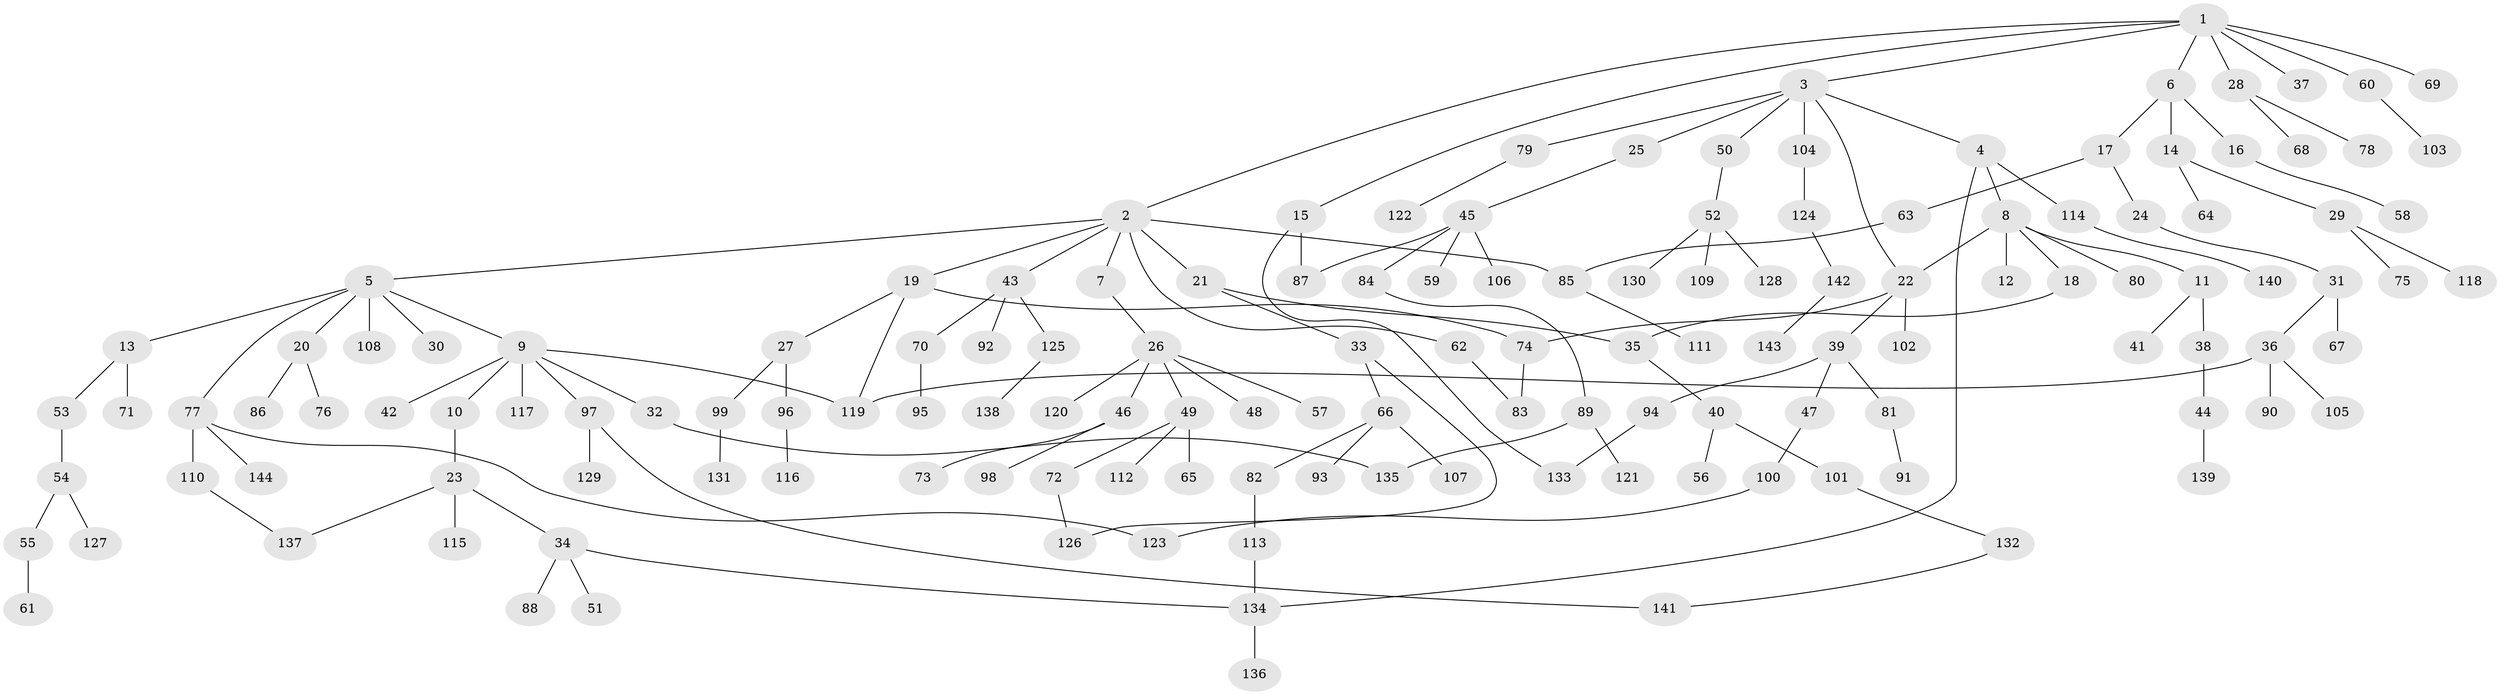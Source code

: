 // coarse degree distribution, {7: 0.020202020202020204, 8: 0.010101010101010102, 6: 0.030303030303030304, 4: 0.0707070707070707, 2: 0.30303030303030304, 9: 0.010101010101010102, 1: 0.40404040404040403, 3: 0.12121212121212122, 5: 0.030303030303030304}
// Generated by graph-tools (version 1.1) at 2025/41/03/06/25 10:41:30]
// undirected, 144 vertices, 159 edges
graph export_dot {
graph [start="1"]
  node [color=gray90,style=filled];
  1;
  2;
  3;
  4;
  5;
  6;
  7;
  8;
  9;
  10;
  11;
  12;
  13;
  14;
  15;
  16;
  17;
  18;
  19;
  20;
  21;
  22;
  23;
  24;
  25;
  26;
  27;
  28;
  29;
  30;
  31;
  32;
  33;
  34;
  35;
  36;
  37;
  38;
  39;
  40;
  41;
  42;
  43;
  44;
  45;
  46;
  47;
  48;
  49;
  50;
  51;
  52;
  53;
  54;
  55;
  56;
  57;
  58;
  59;
  60;
  61;
  62;
  63;
  64;
  65;
  66;
  67;
  68;
  69;
  70;
  71;
  72;
  73;
  74;
  75;
  76;
  77;
  78;
  79;
  80;
  81;
  82;
  83;
  84;
  85;
  86;
  87;
  88;
  89;
  90;
  91;
  92;
  93;
  94;
  95;
  96;
  97;
  98;
  99;
  100;
  101;
  102;
  103;
  104;
  105;
  106;
  107;
  108;
  109;
  110;
  111;
  112;
  113;
  114;
  115;
  116;
  117;
  118;
  119;
  120;
  121;
  122;
  123;
  124;
  125;
  126;
  127;
  128;
  129;
  130;
  131;
  132;
  133;
  134;
  135;
  136;
  137;
  138;
  139;
  140;
  141;
  142;
  143;
  144;
  1 -- 2;
  1 -- 3;
  1 -- 6;
  1 -- 15;
  1 -- 28;
  1 -- 37;
  1 -- 60;
  1 -- 69;
  2 -- 5;
  2 -- 7;
  2 -- 19;
  2 -- 21;
  2 -- 43;
  2 -- 62;
  2 -- 85;
  3 -- 4;
  3 -- 25;
  3 -- 50;
  3 -- 79;
  3 -- 104;
  3 -- 22;
  4 -- 8;
  4 -- 114;
  4 -- 134;
  5 -- 9;
  5 -- 13;
  5 -- 20;
  5 -- 30;
  5 -- 77;
  5 -- 108;
  6 -- 14;
  6 -- 16;
  6 -- 17;
  7 -- 26;
  8 -- 11;
  8 -- 12;
  8 -- 18;
  8 -- 22;
  8 -- 80;
  9 -- 10;
  9 -- 32;
  9 -- 42;
  9 -- 97;
  9 -- 117;
  9 -- 119;
  10 -- 23;
  11 -- 38;
  11 -- 41;
  13 -- 53;
  13 -- 71;
  14 -- 29;
  14 -- 64;
  15 -- 133;
  15 -- 87;
  16 -- 58;
  17 -- 24;
  17 -- 63;
  18 -- 35;
  19 -- 27;
  19 -- 74;
  19 -- 119;
  20 -- 76;
  20 -- 86;
  21 -- 33;
  21 -- 35;
  22 -- 39;
  22 -- 102;
  22 -- 74;
  23 -- 34;
  23 -- 115;
  23 -- 137;
  24 -- 31;
  25 -- 45;
  26 -- 46;
  26 -- 48;
  26 -- 49;
  26 -- 57;
  26 -- 120;
  27 -- 96;
  27 -- 99;
  28 -- 68;
  28 -- 78;
  29 -- 75;
  29 -- 118;
  31 -- 36;
  31 -- 67;
  32 -- 135;
  33 -- 66;
  33 -- 126;
  34 -- 51;
  34 -- 88;
  34 -- 134;
  35 -- 40;
  36 -- 90;
  36 -- 105;
  36 -- 119;
  38 -- 44;
  39 -- 47;
  39 -- 81;
  39 -- 94;
  40 -- 56;
  40 -- 101;
  43 -- 70;
  43 -- 92;
  43 -- 125;
  44 -- 139;
  45 -- 59;
  45 -- 84;
  45 -- 87;
  45 -- 106;
  46 -- 73;
  46 -- 98;
  47 -- 100;
  49 -- 65;
  49 -- 72;
  49 -- 112;
  50 -- 52;
  52 -- 109;
  52 -- 128;
  52 -- 130;
  53 -- 54;
  54 -- 55;
  54 -- 127;
  55 -- 61;
  60 -- 103;
  62 -- 83;
  63 -- 85;
  66 -- 82;
  66 -- 93;
  66 -- 107;
  70 -- 95;
  72 -- 126;
  74 -- 83;
  77 -- 110;
  77 -- 123;
  77 -- 144;
  79 -- 122;
  81 -- 91;
  82 -- 113;
  84 -- 89;
  85 -- 111;
  89 -- 121;
  89 -- 135;
  94 -- 133;
  96 -- 116;
  97 -- 129;
  97 -- 141;
  99 -- 131;
  100 -- 123;
  101 -- 132;
  104 -- 124;
  110 -- 137;
  113 -- 134;
  114 -- 140;
  124 -- 142;
  125 -- 138;
  132 -- 141;
  134 -- 136;
  142 -- 143;
}
